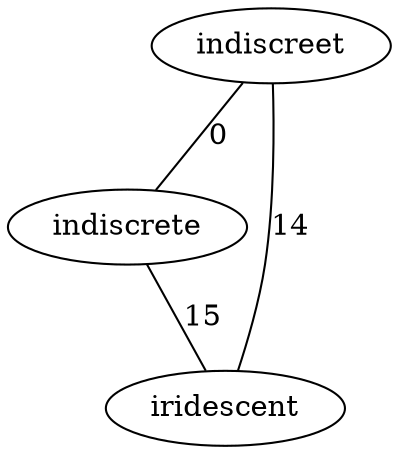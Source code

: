 graph {
	indiscreet -- indiscrete [ label="0" ];
	indiscreet -- iridescent [ label="14" ];
	indiscrete -- iridescent [ label="15" ];
}